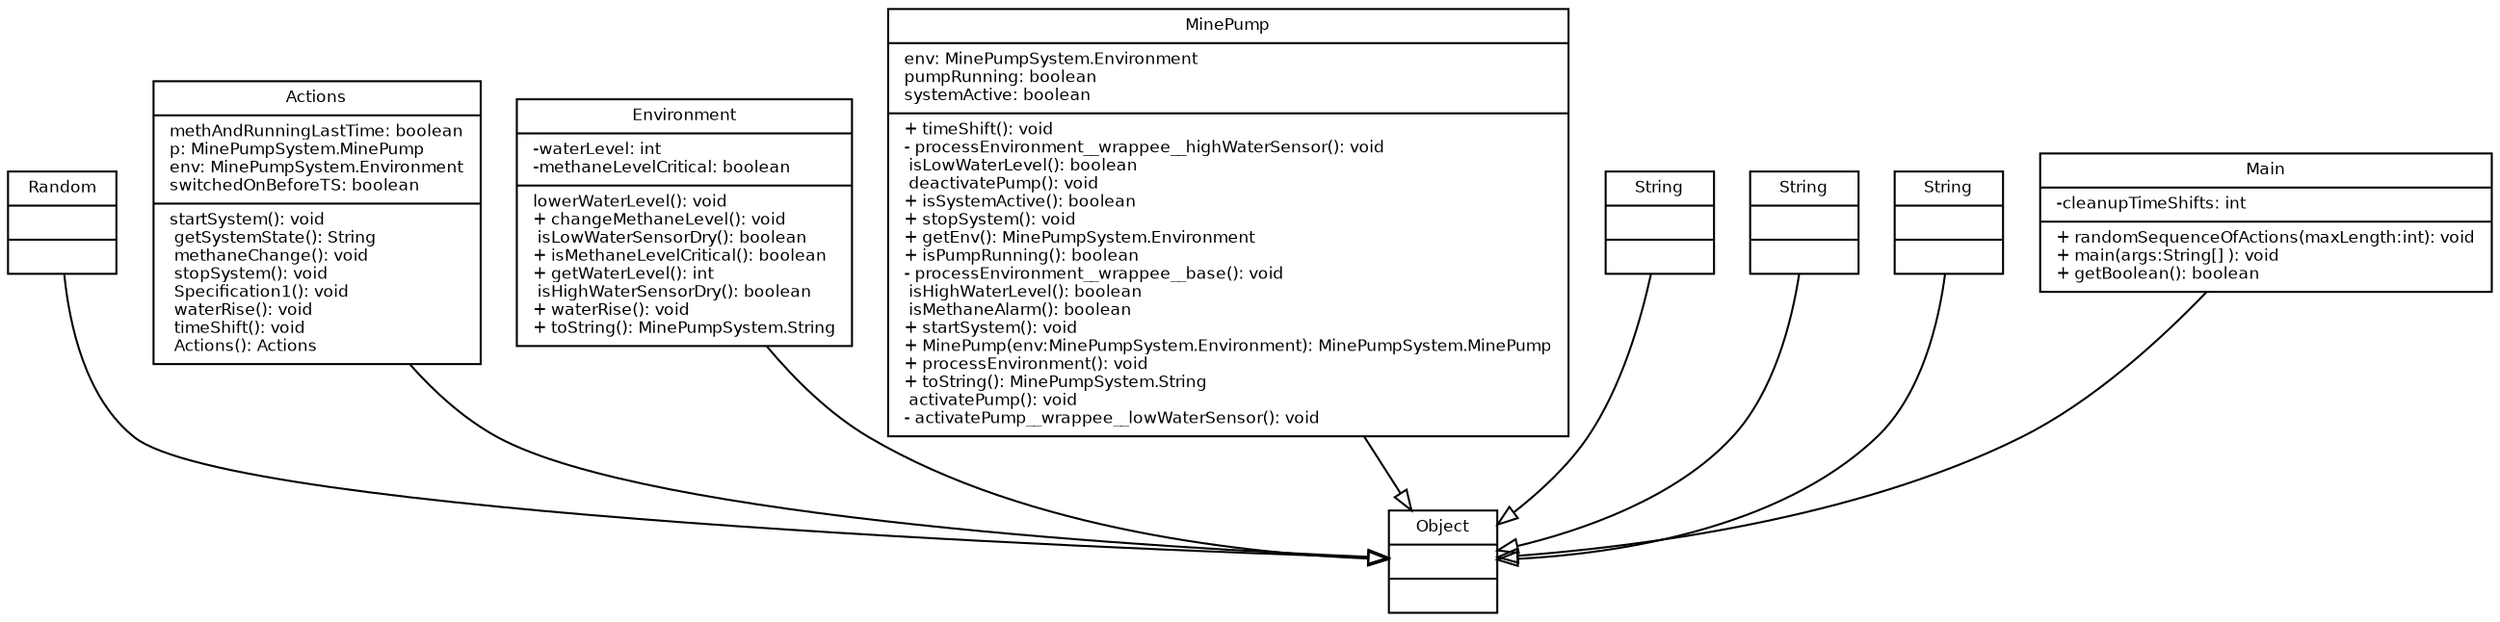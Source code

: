 digraph TypeHierarchy { 
        fontname = "Bitstream Vera Sans"
        fontsize = 8

        node [
                  fontname = "Bitstream Vera Sans"
                  fontsize = 8
                  shape = "record"
        ]

        edge [
                  fontname = "Bitstream Vera Sans"
                  fontsize = 8
        ]

        Random [
                  label = "{Random||}"
        ]

        Actions [
                  label = "{Actions|methAndRunningLastTime: boolean\lp: MinePumpSystem.MinePump\lenv: MinePumpSystem.Environment\lswitchedOnBeforeTS: boolean\l| startSystem(): void\l getSystemState(): String\l methaneChange(): void\l stopSystem(): void\l Specification1(): void\l waterRise(): void\l timeShift(): void\l Actions(): Actions\l}"
        ]

        MinePumpSystem_Environment [
                  label = "{Environment|-waterLevel: int\l-methaneLevelCritical: boolean\l| lowerWaterLevel(): void\l+ changeMethaneLevel(): void\l isLowWaterSensorDry(): boolean\l+ isMethaneLevelCritical(): boolean\l+ getWaterLevel(): int\l isHighWaterSensorDry(): boolean\l+ waterRise(): void\l+ toString(): MinePumpSystem.String\l}"
        ]

        MinePumpSystem_MinePump [
                  label = "{MinePump|env: MinePumpSystem.Environment\lpumpRunning: boolean\lsystemActive: boolean\l|+ timeShift(): void\l- processEnvironment__wrappee__highWaterSensor(): void\l isLowWaterLevel(): boolean\l deactivatePump(): void\l+ isSystemActive(): boolean\l+ stopSystem(): void\l+ getEnv(): MinePumpSystem.Environment\l+ isPumpRunning(): boolean\l- processEnvironment__wrappee__base(): void\l isHighWaterLevel(): boolean\l isMethaneAlarm(): boolean\l+ startSystem(): void\l+ MinePump(env:MinePumpSystem.Environment): MinePumpSystem.MinePump\l+ processEnvironment(): void\l+ toString(): MinePumpSystem.String\l activatePump(): void\l- activatePump__wrappee__lowWaterSensor(): void\l}"
        ]

        String [
                  label = "{String||}"
        ]

        java_lang_String [
                  label = "{String||}"
        ]

        java_lang_Object [
                  label = "{Object||}"
        ]

        MinePumpSystem_String [
                  label = "{String||}"
        ]

        Main [
                  label = "{Main|-cleanupTimeShifts: int\l|+ randomSequenceOfActions(maxLength:int): void\l+ main(args:String[] ): void\l+ getBoolean(): boolean\l}"
        ]

        edge [
                  arrowhead = "empty"
                  style = "solid"
                  arrowtail = "none"
        ]

        Random -> java_lang_Object
        Actions -> java_lang_Object
        MinePumpSystem_Environment -> java_lang_Object
        MinePumpSystem_MinePump -> java_lang_Object
        String -> java_lang_Object
        java_lang_String -> java_lang_Object
        MinePumpSystem_String -> java_lang_Object
        Main -> java_lang_Object
        edge [
                  arrowhead = "empty"
                  style = "dashed"
                  arrowtail = "none"
        ]

        edge [
                  arrowhead = "normal"
                  style = "solid"
                  arrowtail = "odot"
        ]

}